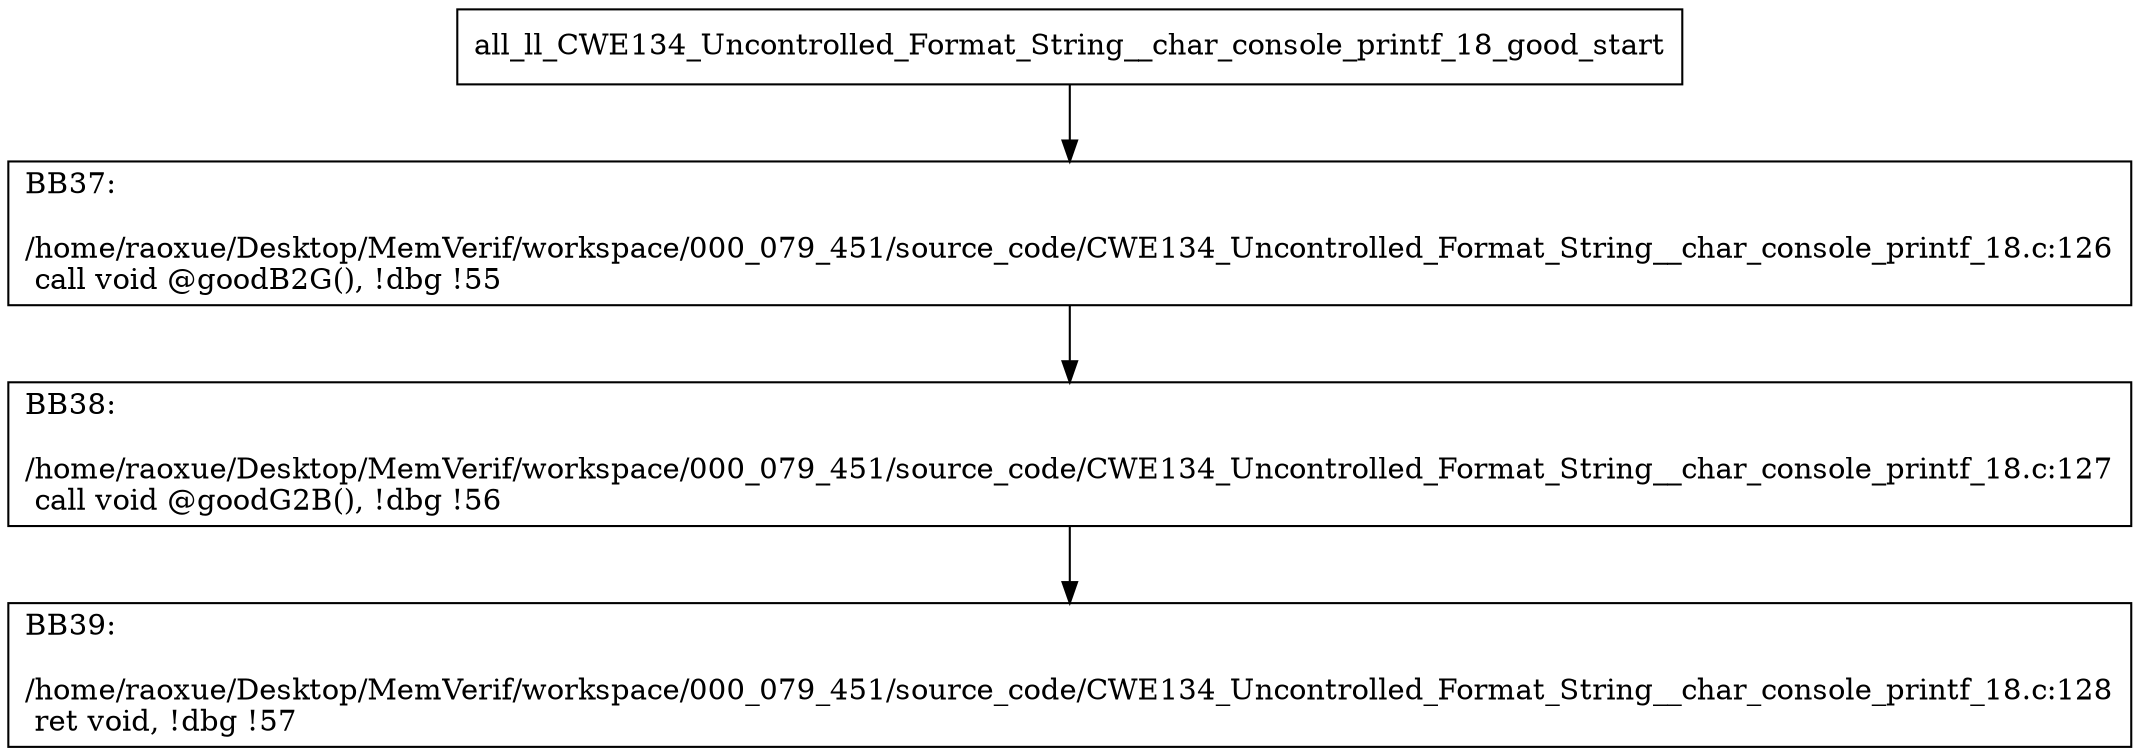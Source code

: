 digraph "CFG for'all_ll_CWE134_Uncontrolled_Format_String__char_console_printf_18_good' function" {
	BBall_ll_CWE134_Uncontrolled_Format_String__char_console_printf_18_good_start[shape=record,label="{all_ll_CWE134_Uncontrolled_Format_String__char_console_printf_18_good_start}"];
	BBall_ll_CWE134_Uncontrolled_Format_String__char_console_printf_18_good_start-> all_ll_CWE134_Uncontrolled_Format_String__char_console_printf_18_goodBB37;
	all_ll_CWE134_Uncontrolled_Format_String__char_console_printf_18_goodBB37 [shape=record, label="{BB37:\l\l/home/raoxue/Desktop/MemVerif/workspace/000_079_451/source_code/CWE134_Uncontrolled_Format_String__char_console_printf_18.c:126\l
  call void @goodB2G(), !dbg !55\l
}"];
	all_ll_CWE134_Uncontrolled_Format_String__char_console_printf_18_goodBB37-> all_ll_CWE134_Uncontrolled_Format_String__char_console_printf_18_goodBB38;
	all_ll_CWE134_Uncontrolled_Format_String__char_console_printf_18_goodBB38 [shape=record, label="{BB38:\l\l/home/raoxue/Desktop/MemVerif/workspace/000_079_451/source_code/CWE134_Uncontrolled_Format_String__char_console_printf_18.c:127\l
  call void @goodG2B(), !dbg !56\l
}"];
	all_ll_CWE134_Uncontrolled_Format_String__char_console_printf_18_goodBB38-> all_ll_CWE134_Uncontrolled_Format_String__char_console_printf_18_goodBB39;
	all_ll_CWE134_Uncontrolled_Format_String__char_console_printf_18_goodBB39 [shape=record, label="{BB39:\l\l/home/raoxue/Desktop/MemVerif/workspace/000_079_451/source_code/CWE134_Uncontrolled_Format_String__char_console_printf_18.c:128\l
  ret void, !dbg !57\l
}"];
}
